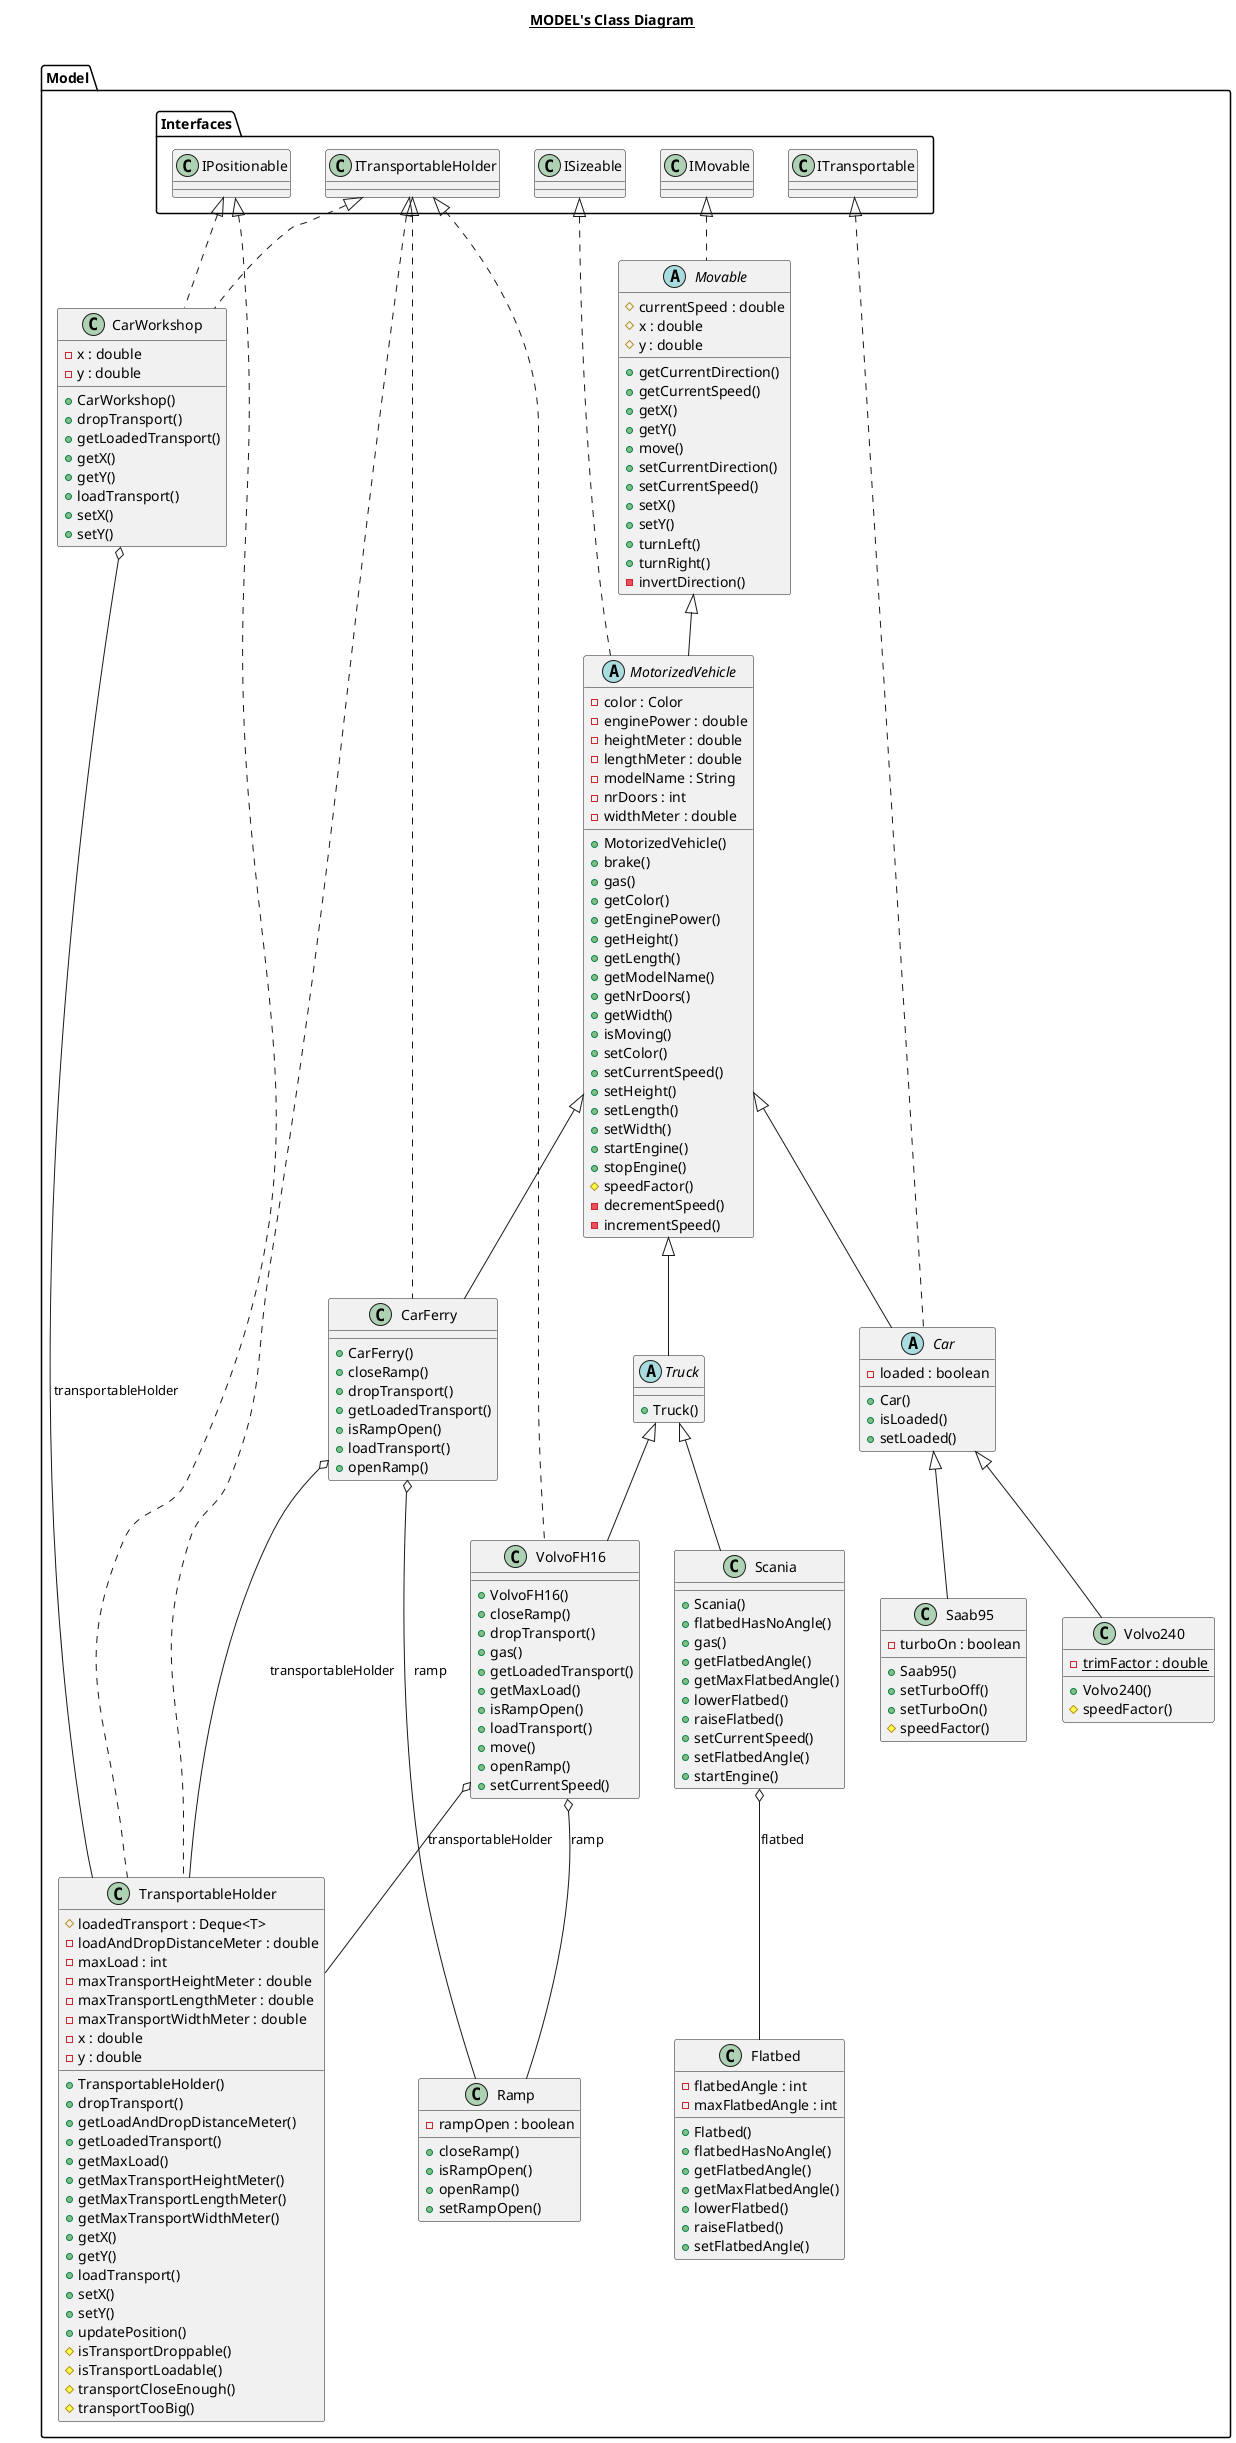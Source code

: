 @startuml

title __MODEL's Class Diagram__\n

abstract class Model.Car {
    - loaded : boolean
    + Car()
    + isLoaded()
    + setLoaded()
}

class Model.CarFerry {
    + CarFerry()
    + closeRamp()
    + dropTransport()
    + getLoadedTransport()
    + isRampOpen()
    + loadTransport()
    + openRamp()
}

class Model.CarWorkshop {
    - x : double
    - y : double
    + CarWorkshop()
    + dropTransport()
    + getLoadedTransport()
    + getX()
    + getY()
    + loadTransport()
    + setX()
    + setY()
}

class Model.Flatbed {
    - flatbedAngle : int
    - maxFlatbedAngle : int
    + Flatbed()
    + flatbedHasNoAngle()
    + getFlatbedAngle()
    + getMaxFlatbedAngle()
    + lowerFlatbed()
    + raiseFlatbed()
    + setFlatbedAngle()
}

abstract class Model.MotorizedVehicle {
    - color : Color
    - enginePower : double
    - heightMeter : double
    - lengthMeter : double
    - modelName : String
    - nrDoors : int
    - widthMeter : double
    + MotorizedVehicle()
    + brake()
    + gas()
    + getColor()
    + getEnginePower()
    + getHeight()
    + getLength()
    + getModelName()
    + getNrDoors()
    + getWidth()
    + isMoving()
    + setColor()
    + setCurrentSpeed()
    + setHeight()
    + setLength()
    + setWidth()
    + startEngine()
    + stopEngine()
    # speedFactor()
    - decrementSpeed()
    - incrementSpeed()
}

abstract class Model.Movable {
    # currentSpeed : double
    # x : double
    # y : double
    + getCurrentDirection()
    + getCurrentSpeed()
    + getX()
    + getY()
    + move()
    + setCurrentDirection()
    + setCurrentSpeed()
    + setX()
    + setY()
    + turnLeft()
    + turnRight()
    - invertDirection()
}

class Model.Ramp {
    - rampOpen : boolean
    + closeRamp()
    + isRampOpen()
    + openRamp()
    + setRampOpen()
}

class Model.Saab95 {
    - turboOn : boolean
    + Saab95()
    + setTurboOff()
    + setTurboOn()
    # speedFactor()
}

class Model.Scania {
    + Scania()
    + flatbedHasNoAngle()
    + gas()
    + getFlatbedAngle()
    + getMaxFlatbedAngle()
    + lowerFlatbed()
    + raiseFlatbed()
    + setCurrentSpeed()
    + setFlatbedAngle()
    + startEngine()
}

class Model.TransportableHolder {
    # loadedTransport : Deque<T>
    - loadAndDropDistanceMeter : double
    - maxLoad : int
    - maxTransportHeightMeter : double
    - maxTransportLengthMeter : double
    - maxTransportWidthMeter : double
    - x : double
    - y : double
    + TransportableHolder()
    + dropTransport()
    + getLoadAndDropDistanceMeter()
    + getLoadedTransport()
    + getMaxLoad()
    + getMaxTransportHeightMeter()
    + getMaxTransportLengthMeter()
    + getMaxTransportWidthMeter()
    + getX()
    + getY()
    + loadTransport()
    + setX()
    + setY()
    + updatePosition()
    # isTransportDroppable()
    # isTransportLoadable()
    # transportCloseEnough()
    # transportTooBig()
}

abstract class Model.Truck {
    + Truck()
}

class Model.Volvo240 {
    {static} - trimFactor : double
    + Volvo240()
    # speedFactor()
}

class Model.VolvoFH16 {
    + VolvoFH16()
    + closeRamp()
    + dropTransport()
    + gas()
    + getLoadedTransport()
    + getMaxLoad()
    + isRampOpen()
    + loadTransport()
    + move()
    + openRamp()
    + setCurrentSpeed()
}

  

  Model.Car .up.|> Model.Interfaces.ITransportable
  Model.Car -up-|> Model.MotorizedVehicle
  Model.CarFerry .up.|> Model.Interfaces.ITransportableHolder
  Model.CarFerry -up-|> Model.MotorizedVehicle
  Model.CarFerry o-- Model.Ramp : ramp
  Model.CarFerry o-- Model.TransportableHolder : transportableHolder
  Model.CarWorkshop .up.|> Model.Interfaces.IPositionable
  Model.CarWorkshop .up.|> Model.Interfaces.ITransportableHolder
  Model.CarWorkshop o-- Model.TransportableHolder : transportableHolder
  Model.MotorizedVehicle .up.|> Model.Interfaces.ISizeable
  Model.MotorizedVehicle -up-|> Model.Movable
  Model.Movable .up.|> Model.Interfaces.IMovable
  Model.Movable o-- Model.Interfaces.IMovable.Direction : currentDirection
  Model.Saab95 -up-|> Model.Car
  Model.Scania -up-|> Model.Truck
  Model.Scania o-- Model.Flatbed : flatbed
  Model.TransportableHolder .up.|> Model.Interfaces.IPositionable
  Model.TransportableHolder .up.|> Model.Interfaces.ITransportableHolder
  Model.Truck -up-|> Model.MotorizedVehicle
  Model.Volvo240 -up-|> Model.Car
  Model.VolvoFH16 .up.|> Model.Interfaces.ITransportableHolder
  Model.VolvoFH16 -up-|> Model.Truck
  Model.VolvoFH16 o-- Model.Ramp : ramp
  Model.VolvoFH16 o-- Model.TransportableHolder : transportableHolder

@enduml
